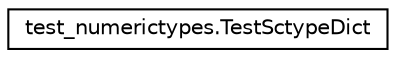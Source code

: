 digraph "Graphical Class Hierarchy"
{
 // LATEX_PDF_SIZE
  edge [fontname="Helvetica",fontsize="10",labelfontname="Helvetica",labelfontsize="10"];
  node [fontname="Helvetica",fontsize="10",shape=record];
  rankdir="LR";
  Node0 [label="test_numerictypes.TestSctypeDict",height=0.2,width=0.4,color="black", fillcolor="white", style="filled",URL="$classtest__numerictypes_1_1TestSctypeDict.html",tooltip=" "];
}
